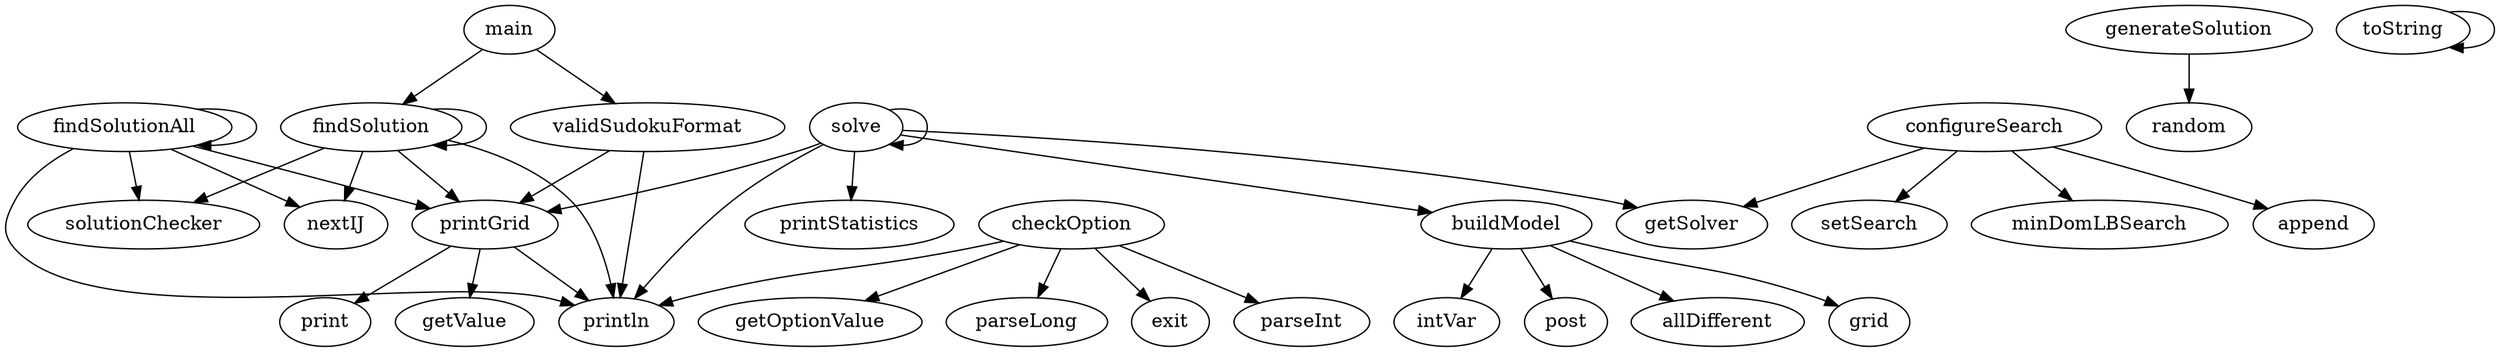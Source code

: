 digraph G {
main->validSudokuFormat main->findSolution generateSolution->random findSolution->solutionChecker findSolution->println findSolution->printGrid findSolution->nextIJ findSolution->findSolution findSolutionAll->solutionChecker findSolutionAll->println findSolutionAll->printGrid findSolutionAll->nextIJ findSolutionAll->findSolutionAll toString->toString solve->buildModel solve->solve solve->getSolver solve->println solve->printGrid solve->printStatistics printGrid->print printGrid->println printGrid->getValue buildModel->grid buildModel->intVar buildModel->post buildModel->allDifferent checkOption->parseInt checkOption->getOptionValue checkOption->parseLong checkOption->println checkOption->exit configureSearch->setSearch configureSearch->getSolver configureSearch->minDomLBSearch configureSearch->append validSudokuFormat->println validSudokuFormat->printGrid 
}
